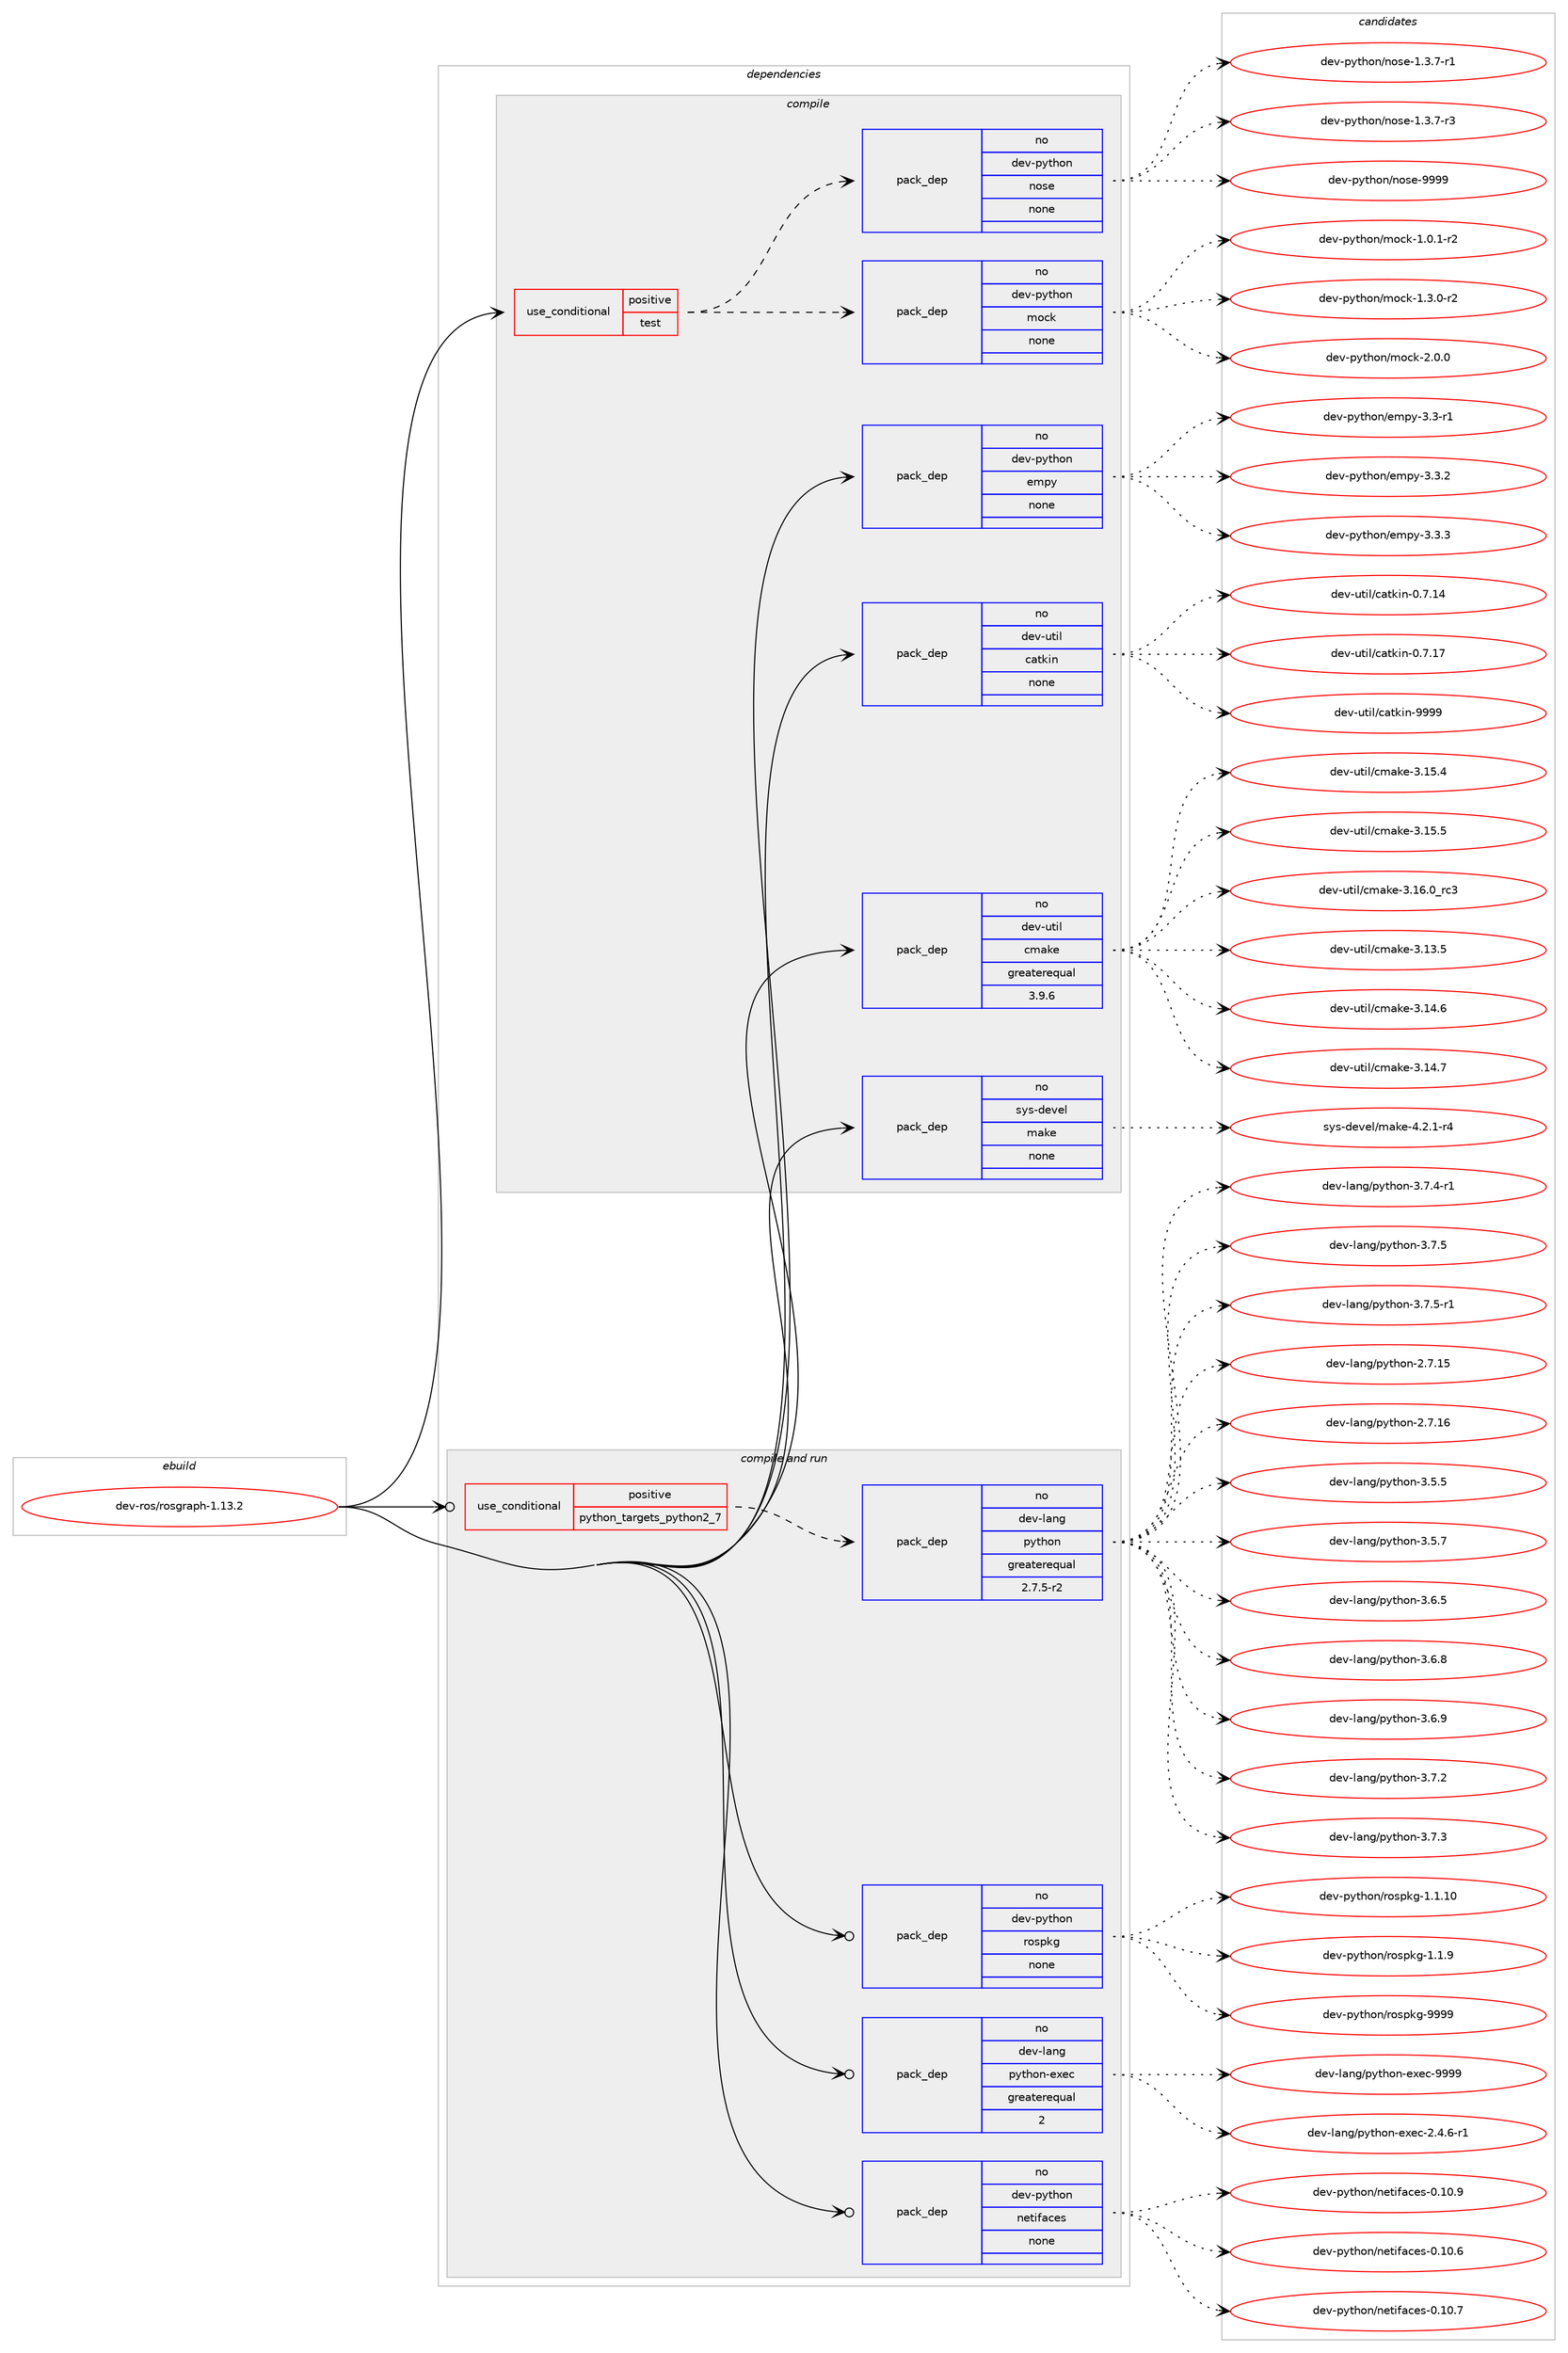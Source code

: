 digraph prolog {

# *************
# Graph options
# *************

newrank=true;
concentrate=true;
compound=true;
graph [rankdir=LR,fontname=Helvetica,fontsize=10,ranksep=1.5];#, ranksep=2.5, nodesep=0.2];
edge  [arrowhead=vee];
node  [fontname=Helvetica,fontsize=10];

# **********
# The ebuild
# **********

subgraph cluster_leftcol {
color=gray;
rank=same;
label=<<i>ebuild</i>>;
id [label="dev-ros/rosgraph-1.13.2", color=red, width=4, href="../dev-ros/rosgraph-1.13.2.svg"];
}

# ****************
# The dependencies
# ****************

subgraph cluster_midcol {
color=gray;
label=<<i>dependencies</i>>;
subgraph cluster_compile {
fillcolor="#eeeeee";
style=filled;
label=<<i>compile</i>>;
subgraph cond154658 {
dependency661399 [label=<<TABLE BORDER="0" CELLBORDER="1" CELLSPACING="0" CELLPADDING="4"><TR><TD ROWSPAN="3" CELLPADDING="10">use_conditional</TD></TR><TR><TD>positive</TD></TR><TR><TD>test</TD></TR></TABLE>>, shape=none, color=red];
subgraph pack494835 {
dependency661400 [label=<<TABLE BORDER="0" CELLBORDER="1" CELLSPACING="0" CELLPADDING="4" WIDTH="220"><TR><TD ROWSPAN="6" CELLPADDING="30">pack_dep</TD></TR><TR><TD WIDTH="110">no</TD></TR><TR><TD>dev-python</TD></TR><TR><TD>mock</TD></TR><TR><TD>none</TD></TR><TR><TD></TD></TR></TABLE>>, shape=none, color=blue];
}
dependency661399:e -> dependency661400:w [weight=20,style="dashed",arrowhead="vee"];
subgraph pack494836 {
dependency661401 [label=<<TABLE BORDER="0" CELLBORDER="1" CELLSPACING="0" CELLPADDING="4" WIDTH="220"><TR><TD ROWSPAN="6" CELLPADDING="30">pack_dep</TD></TR><TR><TD WIDTH="110">no</TD></TR><TR><TD>dev-python</TD></TR><TR><TD>nose</TD></TR><TR><TD>none</TD></TR><TR><TD></TD></TR></TABLE>>, shape=none, color=blue];
}
dependency661399:e -> dependency661401:w [weight=20,style="dashed",arrowhead="vee"];
}
id:e -> dependency661399:w [weight=20,style="solid",arrowhead="vee"];
subgraph pack494837 {
dependency661402 [label=<<TABLE BORDER="0" CELLBORDER="1" CELLSPACING="0" CELLPADDING="4" WIDTH="220"><TR><TD ROWSPAN="6" CELLPADDING="30">pack_dep</TD></TR><TR><TD WIDTH="110">no</TD></TR><TR><TD>dev-python</TD></TR><TR><TD>empy</TD></TR><TR><TD>none</TD></TR><TR><TD></TD></TR></TABLE>>, shape=none, color=blue];
}
id:e -> dependency661402:w [weight=20,style="solid",arrowhead="vee"];
subgraph pack494838 {
dependency661403 [label=<<TABLE BORDER="0" CELLBORDER="1" CELLSPACING="0" CELLPADDING="4" WIDTH="220"><TR><TD ROWSPAN="6" CELLPADDING="30">pack_dep</TD></TR><TR><TD WIDTH="110">no</TD></TR><TR><TD>dev-util</TD></TR><TR><TD>catkin</TD></TR><TR><TD>none</TD></TR><TR><TD></TD></TR></TABLE>>, shape=none, color=blue];
}
id:e -> dependency661403:w [weight=20,style="solid",arrowhead="vee"];
subgraph pack494839 {
dependency661404 [label=<<TABLE BORDER="0" CELLBORDER="1" CELLSPACING="0" CELLPADDING="4" WIDTH="220"><TR><TD ROWSPAN="6" CELLPADDING="30">pack_dep</TD></TR><TR><TD WIDTH="110">no</TD></TR><TR><TD>dev-util</TD></TR><TR><TD>cmake</TD></TR><TR><TD>greaterequal</TD></TR><TR><TD>3.9.6</TD></TR></TABLE>>, shape=none, color=blue];
}
id:e -> dependency661404:w [weight=20,style="solid",arrowhead="vee"];
subgraph pack494840 {
dependency661405 [label=<<TABLE BORDER="0" CELLBORDER="1" CELLSPACING="0" CELLPADDING="4" WIDTH="220"><TR><TD ROWSPAN="6" CELLPADDING="30">pack_dep</TD></TR><TR><TD WIDTH="110">no</TD></TR><TR><TD>sys-devel</TD></TR><TR><TD>make</TD></TR><TR><TD>none</TD></TR><TR><TD></TD></TR></TABLE>>, shape=none, color=blue];
}
id:e -> dependency661405:w [weight=20,style="solid",arrowhead="vee"];
}
subgraph cluster_compileandrun {
fillcolor="#eeeeee";
style=filled;
label=<<i>compile and run</i>>;
subgraph cond154659 {
dependency661406 [label=<<TABLE BORDER="0" CELLBORDER="1" CELLSPACING="0" CELLPADDING="4"><TR><TD ROWSPAN="3" CELLPADDING="10">use_conditional</TD></TR><TR><TD>positive</TD></TR><TR><TD>python_targets_python2_7</TD></TR></TABLE>>, shape=none, color=red];
subgraph pack494841 {
dependency661407 [label=<<TABLE BORDER="0" CELLBORDER="1" CELLSPACING="0" CELLPADDING="4" WIDTH="220"><TR><TD ROWSPAN="6" CELLPADDING="30">pack_dep</TD></TR><TR><TD WIDTH="110">no</TD></TR><TR><TD>dev-lang</TD></TR><TR><TD>python</TD></TR><TR><TD>greaterequal</TD></TR><TR><TD>2.7.5-r2</TD></TR></TABLE>>, shape=none, color=blue];
}
dependency661406:e -> dependency661407:w [weight=20,style="dashed",arrowhead="vee"];
}
id:e -> dependency661406:w [weight=20,style="solid",arrowhead="odotvee"];
subgraph pack494842 {
dependency661408 [label=<<TABLE BORDER="0" CELLBORDER="1" CELLSPACING="0" CELLPADDING="4" WIDTH="220"><TR><TD ROWSPAN="6" CELLPADDING="30">pack_dep</TD></TR><TR><TD WIDTH="110">no</TD></TR><TR><TD>dev-lang</TD></TR><TR><TD>python-exec</TD></TR><TR><TD>greaterequal</TD></TR><TR><TD>2</TD></TR></TABLE>>, shape=none, color=blue];
}
id:e -> dependency661408:w [weight=20,style="solid",arrowhead="odotvee"];
subgraph pack494843 {
dependency661409 [label=<<TABLE BORDER="0" CELLBORDER="1" CELLSPACING="0" CELLPADDING="4" WIDTH="220"><TR><TD ROWSPAN="6" CELLPADDING="30">pack_dep</TD></TR><TR><TD WIDTH="110">no</TD></TR><TR><TD>dev-python</TD></TR><TR><TD>netifaces</TD></TR><TR><TD>none</TD></TR><TR><TD></TD></TR></TABLE>>, shape=none, color=blue];
}
id:e -> dependency661409:w [weight=20,style="solid",arrowhead="odotvee"];
subgraph pack494844 {
dependency661410 [label=<<TABLE BORDER="0" CELLBORDER="1" CELLSPACING="0" CELLPADDING="4" WIDTH="220"><TR><TD ROWSPAN="6" CELLPADDING="30">pack_dep</TD></TR><TR><TD WIDTH="110">no</TD></TR><TR><TD>dev-python</TD></TR><TR><TD>rospkg</TD></TR><TR><TD>none</TD></TR><TR><TD></TD></TR></TABLE>>, shape=none, color=blue];
}
id:e -> dependency661410:w [weight=20,style="solid",arrowhead="odotvee"];
}
subgraph cluster_run {
fillcolor="#eeeeee";
style=filled;
label=<<i>run</i>>;
}
}

# **************
# The candidates
# **************

subgraph cluster_choices {
rank=same;
color=gray;
label=<<i>candidates</i>>;

subgraph choice494835 {
color=black;
nodesep=1;
choice1001011184511212111610411111047109111991074549464846494511450 [label="dev-python/mock-1.0.1-r2", color=red, width=4,href="../dev-python/mock-1.0.1-r2.svg"];
choice1001011184511212111610411111047109111991074549465146484511450 [label="dev-python/mock-1.3.0-r2", color=red, width=4,href="../dev-python/mock-1.3.0-r2.svg"];
choice100101118451121211161041111104710911199107455046484648 [label="dev-python/mock-2.0.0", color=red, width=4,href="../dev-python/mock-2.0.0.svg"];
dependency661400:e -> choice1001011184511212111610411111047109111991074549464846494511450:w [style=dotted,weight="100"];
dependency661400:e -> choice1001011184511212111610411111047109111991074549465146484511450:w [style=dotted,weight="100"];
dependency661400:e -> choice100101118451121211161041111104710911199107455046484648:w [style=dotted,weight="100"];
}
subgraph choice494836 {
color=black;
nodesep=1;
choice10010111845112121116104111110471101111151014549465146554511449 [label="dev-python/nose-1.3.7-r1", color=red, width=4,href="../dev-python/nose-1.3.7-r1.svg"];
choice10010111845112121116104111110471101111151014549465146554511451 [label="dev-python/nose-1.3.7-r3", color=red, width=4,href="../dev-python/nose-1.3.7-r3.svg"];
choice10010111845112121116104111110471101111151014557575757 [label="dev-python/nose-9999", color=red, width=4,href="../dev-python/nose-9999.svg"];
dependency661401:e -> choice10010111845112121116104111110471101111151014549465146554511449:w [style=dotted,weight="100"];
dependency661401:e -> choice10010111845112121116104111110471101111151014549465146554511451:w [style=dotted,weight="100"];
dependency661401:e -> choice10010111845112121116104111110471101111151014557575757:w [style=dotted,weight="100"];
}
subgraph choice494837 {
color=black;
nodesep=1;
choice1001011184511212111610411111047101109112121455146514511449 [label="dev-python/empy-3.3-r1", color=red, width=4,href="../dev-python/empy-3.3-r1.svg"];
choice1001011184511212111610411111047101109112121455146514650 [label="dev-python/empy-3.3.2", color=red, width=4,href="../dev-python/empy-3.3.2.svg"];
choice1001011184511212111610411111047101109112121455146514651 [label="dev-python/empy-3.3.3", color=red, width=4,href="../dev-python/empy-3.3.3.svg"];
dependency661402:e -> choice1001011184511212111610411111047101109112121455146514511449:w [style=dotted,weight="100"];
dependency661402:e -> choice1001011184511212111610411111047101109112121455146514650:w [style=dotted,weight="100"];
dependency661402:e -> choice1001011184511212111610411111047101109112121455146514651:w [style=dotted,weight="100"];
}
subgraph choice494838 {
color=black;
nodesep=1;
choice1001011184511711610510847999711610710511045484655464952 [label="dev-util/catkin-0.7.14", color=red, width=4,href="../dev-util/catkin-0.7.14.svg"];
choice1001011184511711610510847999711610710511045484655464955 [label="dev-util/catkin-0.7.17", color=red, width=4,href="../dev-util/catkin-0.7.17.svg"];
choice100101118451171161051084799971161071051104557575757 [label="dev-util/catkin-9999", color=red, width=4,href="../dev-util/catkin-9999.svg"];
dependency661403:e -> choice1001011184511711610510847999711610710511045484655464952:w [style=dotted,weight="100"];
dependency661403:e -> choice1001011184511711610510847999711610710511045484655464955:w [style=dotted,weight="100"];
dependency661403:e -> choice100101118451171161051084799971161071051104557575757:w [style=dotted,weight="100"];
}
subgraph choice494839 {
color=black;
nodesep=1;
choice1001011184511711610510847991099710710145514649514653 [label="dev-util/cmake-3.13.5", color=red, width=4,href="../dev-util/cmake-3.13.5.svg"];
choice1001011184511711610510847991099710710145514649524654 [label="dev-util/cmake-3.14.6", color=red, width=4,href="../dev-util/cmake-3.14.6.svg"];
choice1001011184511711610510847991099710710145514649524655 [label="dev-util/cmake-3.14.7", color=red, width=4,href="../dev-util/cmake-3.14.7.svg"];
choice1001011184511711610510847991099710710145514649534652 [label="dev-util/cmake-3.15.4", color=red, width=4,href="../dev-util/cmake-3.15.4.svg"];
choice1001011184511711610510847991099710710145514649534653 [label="dev-util/cmake-3.15.5", color=red, width=4,href="../dev-util/cmake-3.15.5.svg"];
choice1001011184511711610510847991099710710145514649544648951149951 [label="dev-util/cmake-3.16.0_rc3", color=red, width=4,href="../dev-util/cmake-3.16.0_rc3.svg"];
dependency661404:e -> choice1001011184511711610510847991099710710145514649514653:w [style=dotted,weight="100"];
dependency661404:e -> choice1001011184511711610510847991099710710145514649524654:w [style=dotted,weight="100"];
dependency661404:e -> choice1001011184511711610510847991099710710145514649524655:w [style=dotted,weight="100"];
dependency661404:e -> choice1001011184511711610510847991099710710145514649534652:w [style=dotted,weight="100"];
dependency661404:e -> choice1001011184511711610510847991099710710145514649534653:w [style=dotted,weight="100"];
dependency661404:e -> choice1001011184511711610510847991099710710145514649544648951149951:w [style=dotted,weight="100"];
}
subgraph choice494840 {
color=black;
nodesep=1;
choice1151211154510010111810110847109971071014552465046494511452 [label="sys-devel/make-4.2.1-r4", color=red, width=4,href="../sys-devel/make-4.2.1-r4.svg"];
dependency661405:e -> choice1151211154510010111810110847109971071014552465046494511452:w [style=dotted,weight="100"];
}
subgraph choice494841 {
color=black;
nodesep=1;
choice10010111845108971101034711212111610411111045504655464953 [label="dev-lang/python-2.7.15", color=red, width=4,href="../dev-lang/python-2.7.15.svg"];
choice10010111845108971101034711212111610411111045504655464954 [label="dev-lang/python-2.7.16", color=red, width=4,href="../dev-lang/python-2.7.16.svg"];
choice100101118451089711010347112121116104111110455146534653 [label="dev-lang/python-3.5.5", color=red, width=4,href="../dev-lang/python-3.5.5.svg"];
choice100101118451089711010347112121116104111110455146534655 [label="dev-lang/python-3.5.7", color=red, width=4,href="../dev-lang/python-3.5.7.svg"];
choice100101118451089711010347112121116104111110455146544653 [label="dev-lang/python-3.6.5", color=red, width=4,href="../dev-lang/python-3.6.5.svg"];
choice100101118451089711010347112121116104111110455146544656 [label="dev-lang/python-3.6.8", color=red, width=4,href="../dev-lang/python-3.6.8.svg"];
choice100101118451089711010347112121116104111110455146544657 [label="dev-lang/python-3.6.9", color=red, width=4,href="../dev-lang/python-3.6.9.svg"];
choice100101118451089711010347112121116104111110455146554650 [label="dev-lang/python-3.7.2", color=red, width=4,href="../dev-lang/python-3.7.2.svg"];
choice100101118451089711010347112121116104111110455146554651 [label="dev-lang/python-3.7.3", color=red, width=4,href="../dev-lang/python-3.7.3.svg"];
choice1001011184510897110103471121211161041111104551465546524511449 [label="dev-lang/python-3.7.4-r1", color=red, width=4,href="../dev-lang/python-3.7.4-r1.svg"];
choice100101118451089711010347112121116104111110455146554653 [label="dev-lang/python-3.7.5", color=red, width=4,href="../dev-lang/python-3.7.5.svg"];
choice1001011184510897110103471121211161041111104551465546534511449 [label="dev-lang/python-3.7.5-r1", color=red, width=4,href="../dev-lang/python-3.7.5-r1.svg"];
dependency661407:e -> choice10010111845108971101034711212111610411111045504655464953:w [style=dotted,weight="100"];
dependency661407:e -> choice10010111845108971101034711212111610411111045504655464954:w [style=dotted,weight="100"];
dependency661407:e -> choice100101118451089711010347112121116104111110455146534653:w [style=dotted,weight="100"];
dependency661407:e -> choice100101118451089711010347112121116104111110455146534655:w [style=dotted,weight="100"];
dependency661407:e -> choice100101118451089711010347112121116104111110455146544653:w [style=dotted,weight="100"];
dependency661407:e -> choice100101118451089711010347112121116104111110455146544656:w [style=dotted,weight="100"];
dependency661407:e -> choice100101118451089711010347112121116104111110455146544657:w [style=dotted,weight="100"];
dependency661407:e -> choice100101118451089711010347112121116104111110455146554650:w [style=dotted,weight="100"];
dependency661407:e -> choice100101118451089711010347112121116104111110455146554651:w [style=dotted,weight="100"];
dependency661407:e -> choice1001011184510897110103471121211161041111104551465546524511449:w [style=dotted,weight="100"];
dependency661407:e -> choice100101118451089711010347112121116104111110455146554653:w [style=dotted,weight="100"];
dependency661407:e -> choice1001011184510897110103471121211161041111104551465546534511449:w [style=dotted,weight="100"];
}
subgraph choice494842 {
color=black;
nodesep=1;
choice10010111845108971101034711212111610411111045101120101994550465246544511449 [label="dev-lang/python-exec-2.4.6-r1", color=red, width=4,href="../dev-lang/python-exec-2.4.6-r1.svg"];
choice10010111845108971101034711212111610411111045101120101994557575757 [label="dev-lang/python-exec-9999", color=red, width=4,href="../dev-lang/python-exec-9999.svg"];
dependency661408:e -> choice10010111845108971101034711212111610411111045101120101994550465246544511449:w [style=dotted,weight="100"];
dependency661408:e -> choice10010111845108971101034711212111610411111045101120101994557575757:w [style=dotted,weight="100"];
}
subgraph choice494843 {
color=black;
nodesep=1;
choice1001011184511212111610411111047110101116105102979910111545484649484654 [label="dev-python/netifaces-0.10.6", color=red, width=4,href="../dev-python/netifaces-0.10.6.svg"];
choice1001011184511212111610411111047110101116105102979910111545484649484655 [label="dev-python/netifaces-0.10.7", color=red, width=4,href="../dev-python/netifaces-0.10.7.svg"];
choice1001011184511212111610411111047110101116105102979910111545484649484657 [label="dev-python/netifaces-0.10.9", color=red, width=4,href="../dev-python/netifaces-0.10.9.svg"];
dependency661409:e -> choice1001011184511212111610411111047110101116105102979910111545484649484654:w [style=dotted,weight="100"];
dependency661409:e -> choice1001011184511212111610411111047110101116105102979910111545484649484655:w [style=dotted,weight="100"];
dependency661409:e -> choice1001011184511212111610411111047110101116105102979910111545484649484657:w [style=dotted,weight="100"];
}
subgraph choice494844 {
color=black;
nodesep=1;
choice100101118451121211161041111104711411111511210710345494649464948 [label="dev-python/rospkg-1.1.10", color=red, width=4,href="../dev-python/rospkg-1.1.10.svg"];
choice1001011184511212111610411111047114111115112107103454946494657 [label="dev-python/rospkg-1.1.9", color=red, width=4,href="../dev-python/rospkg-1.1.9.svg"];
choice10010111845112121116104111110471141111151121071034557575757 [label="dev-python/rospkg-9999", color=red, width=4,href="../dev-python/rospkg-9999.svg"];
dependency661410:e -> choice100101118451121211161041111104711411111511210710345494649464948:w [style=dotted,weight="100"];
dependency661410:e -> choice1001011184511212111610411111047114111115112107103454946494657:w [style=dotted,weight="100"];
dependency661410:e -> choice10010111845112121116104111110471141111151121071034557575757:w [style=dotted,weight="100"];
}
}

}
